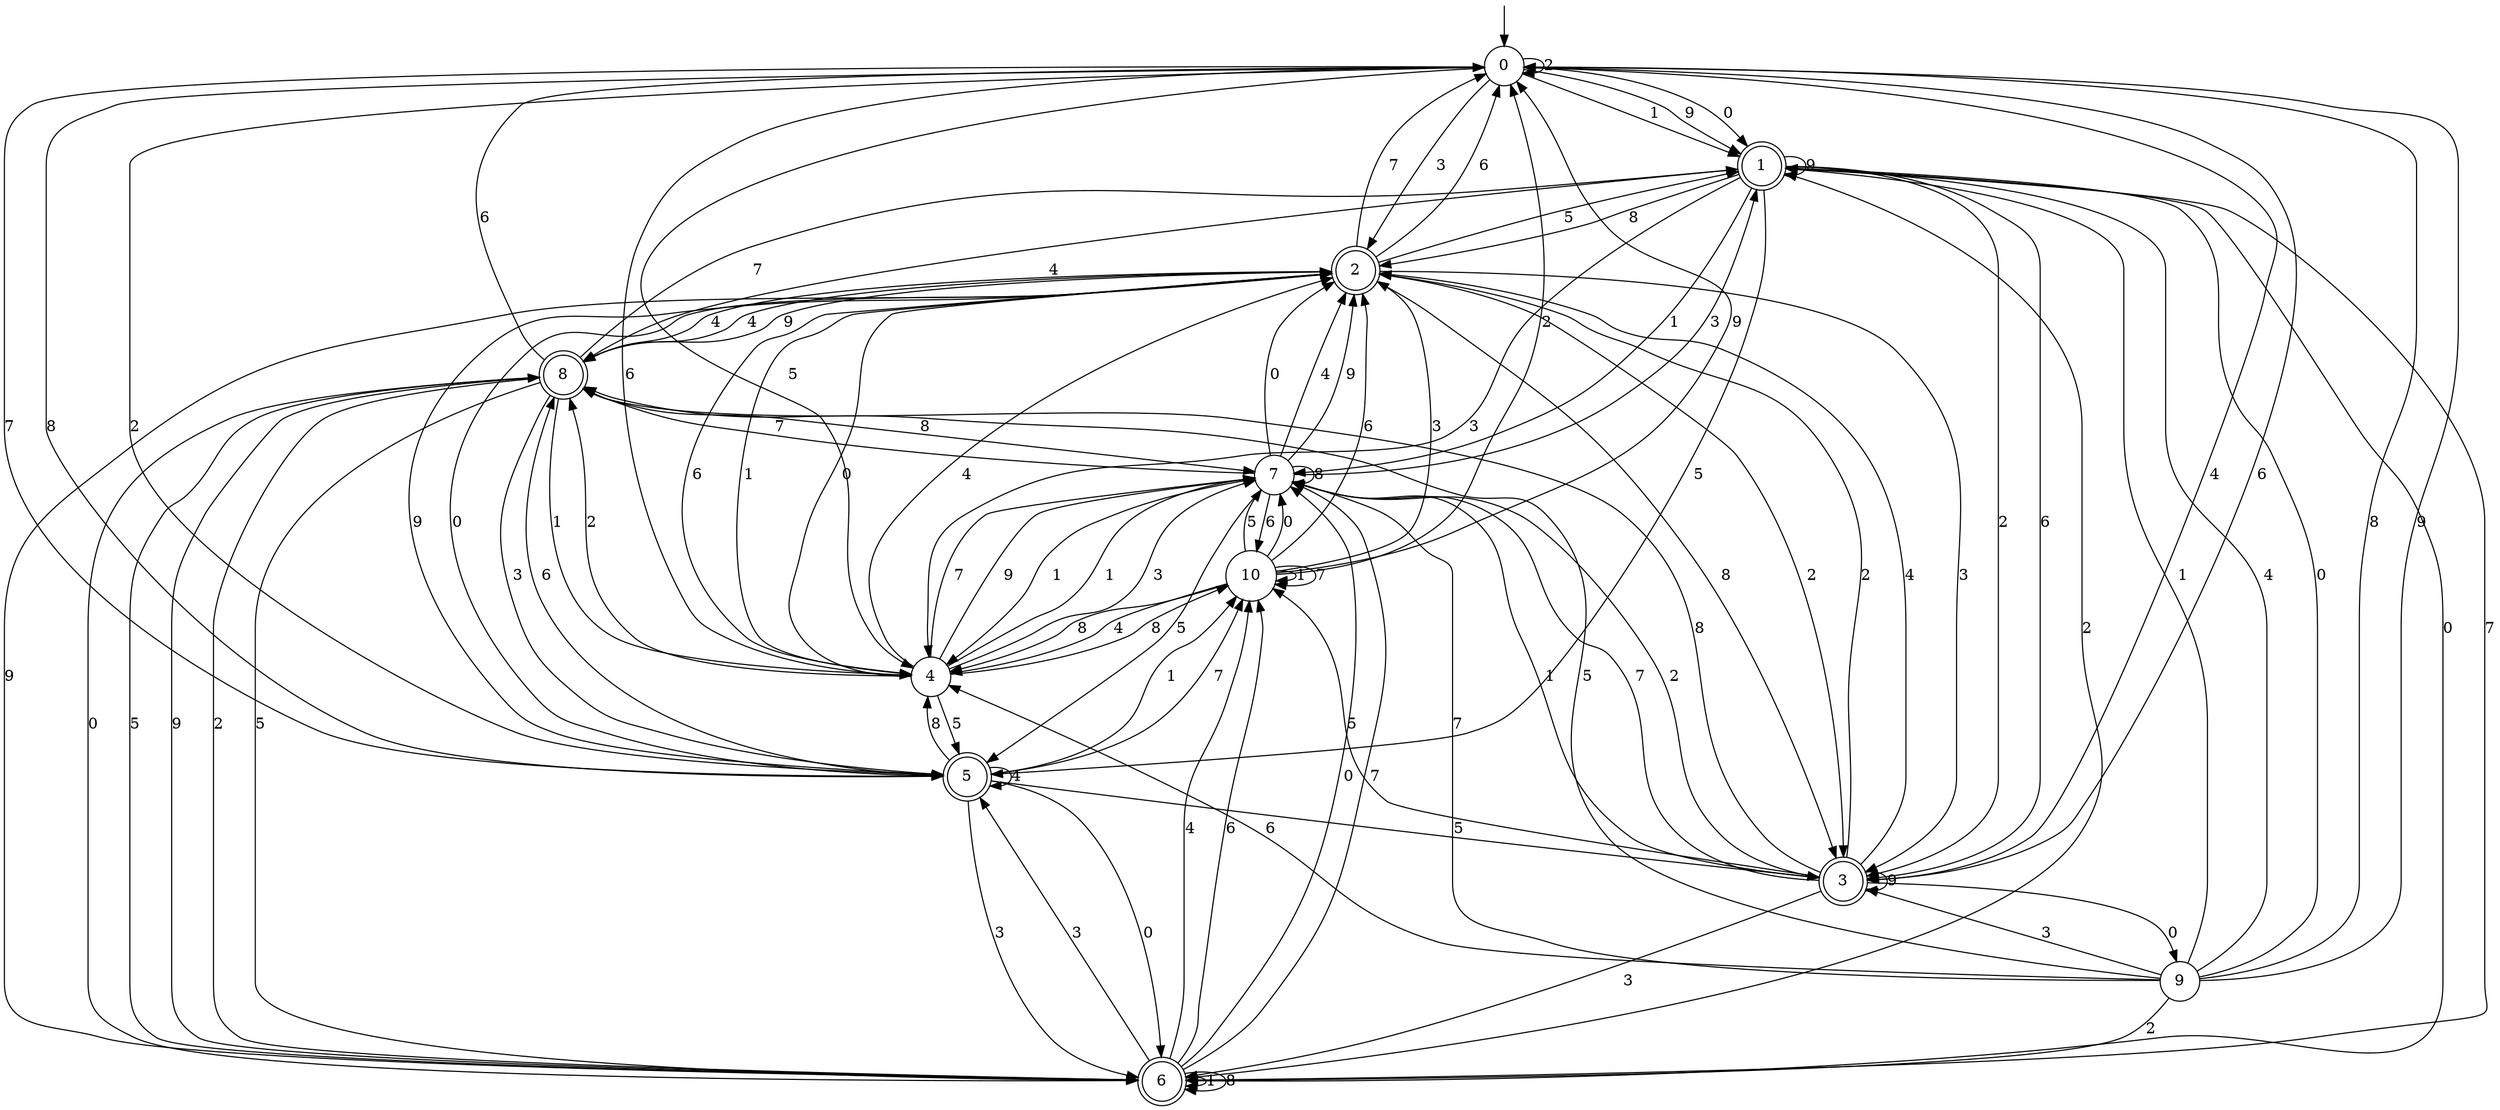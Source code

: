 digraph g {

	s0 [shape="circle" label="0"];
	s1 [shape="doublecircle" label="1"];
	s2 [shape="doublecircle" label="2"];
	s3 [shape="doublecircle" label="3"];
	s4 [shape="circle" label="4"];
	s5 [shape="doublecircle" label="5"];
	s6 [shape="doublecircle" label="6"];
	s7 [shape="circle" label="7"];
	s8 [shape="doublecircle" label="8"];
	s9 [shape="circle" label="9"];
	s10 [shape="circle" label="10"];
	s0 -> s1 [label="0"];
	s0 -> s1 [label="1"];
	s0 -> s0 [label="2"];
	s0 -> s2 [label="3"];
	s0 -> s3 [label="4"];
	s0 -> s4 [label="5"];
	s0 -> s4 [label="6"];
	s0 -> s5 [label="7"];
	s0 -> s5 [label="8"];
	s0 -> s1 [label="9"];
	s1 -> s6 [label="0"];
	s1 -> s7 [label="1"];
	s1 -> s3 [label="2"];
	s1 -> s4 [label="3"];
	s1 -> s8 [label="4"];
	s1 -> s5 [label="5"];
	s1 -> s3 [label="6"];
	s1 -> s6 [label="7"];
	s1 -> s2 [label="8"];
	s1 -> s1 [label="9"];
	s2 -> s5 [label="0"];
	s2 -> s4 [label="1"];
	s2 -> s3 [label="2"];
	s2 -> s3 [label="3"];
	s2 -> s8 [label="4"];
	s2 -> s1 [label="5"];
	s2 -> s0 [label="6"];
	s2 -> s0 [label="7"];
	s2 -> s3 [label="8"];
	s2 -> s6 [label="9"];
	s3 -> s9 [label="0"];
	s3 -> s7 [label="1"];
	s3 -> s2 [label="2"];
	s3 -> s6 [label="3"];
	s3 -> s2 [label="4"];
	s3 -> s10 [label="5"];
	s3 -> s0 [label="6"];
	s3 -> s7 [label="7"];
	s3 -> s8 [label="8"];
	s3 -> s3 [label="9"];
	s4 -> s2 [label="0"];
	s4 -> s7 [label="1"];
	s4 -> s8 [label="2"];
	s4 -> s7 [label="3"];
	s4 -> s2 [label="4"];
	s4 -> s5 [label="5"];
	s4 -> s2 [label="6"];
	s4 -> s7 [label="7"];
	s4 -> s10 [label="8"];
	s4 -> s7 [label="9"];
	s5 -> s6 [label="0"];
	s5 -> s10 [label="1"];
	s5 -> s0 [label="2"];
	s5 -> s6 [label="3"];
	s5 -> s5 [label="4"];
	s5 -> s3 [label="5"];
	s5 -> s8 [label="6"];
	s5 -> s10 [label="7"];
	s5 -> s4 [label="8"];
	s5 -> s2 [label="9"];
	s6 -> s7 [label="0"];
	s6 -> s6 [label="1"];
	s6 -> s1 [label="2"];
	s6 -> s5 [label="3"];
	s6 -> s10 [label="4"];
	s6 -> s8 [label="5"];
	s6 -> s10 [label="6"];
	s6 -> s7 [label="7"];
	s6 -> s6 [label="8"];
	s6 -> s8 [label="9"];
	s7 -> s2 [label="0"];
	s7 -> s4 [label="1"];
	s7 -> s3 [label="2"];
	s7 -> s1 [label="3"];
	s7 -> s2 [label="4"];
	s7 -> s5 [label="5"];
	s7 -> s10 [label="6"];
	s7 -> s8 [label="7"];
	s7 -> s7 [label="8"];
	s7 -> s2 [label="9"];
	s8 -> s6 [label="0"];
	s8 -> s4 [label="1"];
	s8 -> s6 [label="2"];
	s8 -> s5 [label="3"];
	s8 -> s2 [label="4"];
	s8 -> s6 [label="5"];
	s8 -> s0 [label="6"];
	s8 -> s1 [label="7"];
	s8 -> s7 [label="8"];
	s8 -> s2 [label="9"];
	s9 -> s1 [label="0"];
	s9 -> s1 [label="1"];
	s9 -> s6 [label="2"];
	s9 -> s3 [label="3"];
	s9 -> s1 [label="4"];
	s9 -> s8 [label="5"];
	s9 -> s4 [label="6"];
	s9 -> s7 [label="7"];
	s9 -> s0 [label="8"];
	s9 -> s0 [label="9"];
	s10 -> s7 [label="0"];
	s10 -> s10 [label="1"];
	s10 -> s0 [label="2"];
	s10 -> s2 [label="3"];
	s10 -> s4 [label="4"];
	s10 -> s7 [label="5"];
	s10 -> s2 [label="6"];
	s10 -> s10 [label="7"];
	s10 -> s4 [label="8"];
	s10 -> s0 [label="9"];

__start0 [label="" shape="none" width="0" height="0"];
__start0 -> s0;

}

